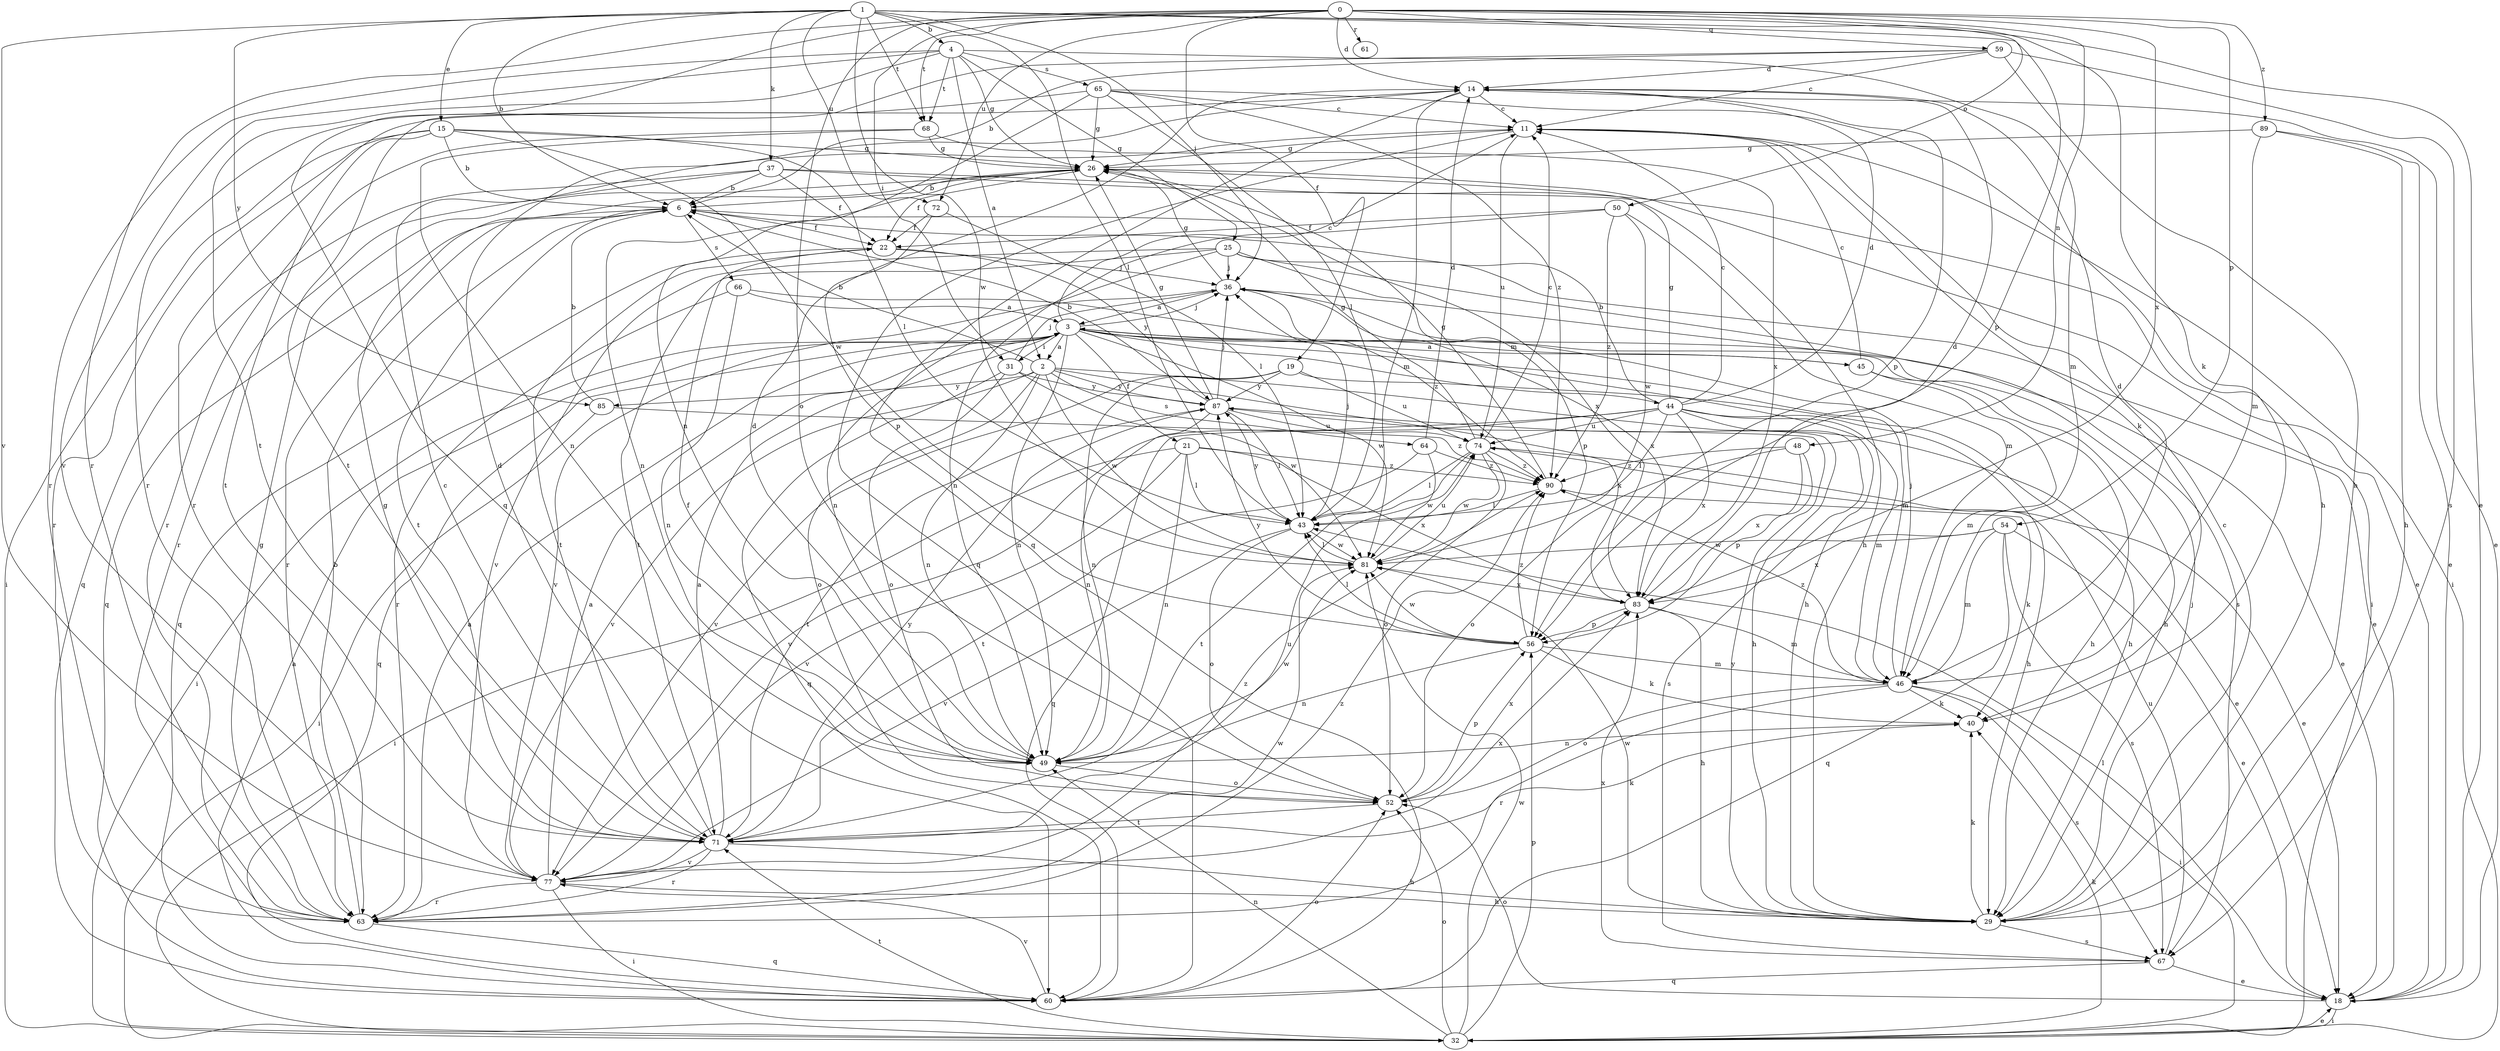 strict digraph  {
0;
1;
2;
3;
4;
6;
11;
14;
15;
18;
19;
21;
22;
25;
26;
29;
31;
32;
36;
37;
40;
43;
44;
45;
46;
48;
49;
50;
52;
54;
56;
59;
60;
61;
63;
64;
65;
66;
67;
68;
71;
72;
74;
77;
81;
83;
85;
87;
89;
90;
0 -> 14  [label=d];
0 -> 19  [label=f];
0 -> 31  [label=i];
0 -> 48  [label=n];
0 -> 50  [label=o];
0 -> 52  [label=o];
0 -> 54  [label=p];
0 -> 59  [label=q];
0 -> 60  [label=q];
0 -> 61  [label=r];
0 -> 63  [label=r];
0 -> 68  [label=t];
0 -> 72  [label=u];
0 -> 83  [label=x];
0 -> 89  [label=z];
1 -> 4  [label=b];
1 -> 6  [label=b];
1 -> 15  [label=e];
1 -> 18  [label=e];
1 -> 36  [label=j];
1 -> 37  [label=k];
1 -> 40  [label=k];
1 -> 43  [label=l];
1 -> 56  [label=p];
1 -> 68  [label=t];
1 -> 72  [label=u];
1 -> 77  [label=v];
1 -> 81  [label=w];
1 -> 85  [label=y];
2 -> 6  [label=b];
2 -> 29  [label=h];
2 -> 49  [label=n];
2 -> 52  [label=o];
2 -> 64  [label=s];
2 -> 77  [label=v];
2 -> 81  [label=w];
2 -> 83  [label=x];
2 -> 85  [label=y];
2 -> 87  [label=y];
3 -> 2  [label=a];
3 -> 11  [label=c];
3 -> 18  [label=e];
3 -> 21  [label=f];
3 -> 29  [label=h];
3 -> 31  [label=i];
3 -> 32  [label=i];
3 -> 36  [label=j];
3 -> 44  [label=m];
3 -> 45  [label=m];
3 -> 46  [label=m];
3 -> 49  [label=n];
3 -> 60  [label=q];
3 -> 81  [label=w];
4 -> 2  [label=a];
4 -> 25  [label=g];
4 -> 26  [label=g];
4 -> 46  [label=m];
4 -> 63  [label=r];
4 -> 65  [label=s];
4 -> 68  [label=t];
4 -> 71  [label=t];
4 -> 77  [label=v];
6 -> 22  [label=f];
6 -> 60  [label=q];
6 -> 63  [label=r];
6 -> 66  [label=s];
6 -> 71  [label=t];
6 -> 83  [label=x];
11 -> 26  [label=g];
11 -> 32  [label=i];
11 -> 40  [label=k];
11 -> 60  [label=q];
11 -> 74  [label=u];
14 -> 11  [label=c];
14 -> 18  [label=e];
14 -> 43  [label=l];
14 -> 56  [label=p];
14 -> 60  [label=q];
14 -> 63  [label=r];
15 -> 6  [label=b];
15 -> 26  [label=g];
15 -> 32  [label=i];
15 -> 43  [label=l];
15 -> 63  [label=r];
15 -> 71  [label=t];
15 -> 81  [label=w];
18 -> 32  [label=i];
18 -> 43  [label=l];
18 -> 52  [label=o];
19 -> 29  [label=h];
19 -> 49  [label=n];
19 -> 74  [label=u];
19 -> 77  [label=v];
19 -> 87  [label=y];
21 -> 32  [label=i];
21 -> 43  [label=l];
21 -> 49  [label=n];
21 -> 77  [label=v];
21 -> 83  [label=x];
21 -> 90  [label=z];
22 -> 36  [label=j];
22 -> 60  [label=q];
22 -> 71  [label=t];
22 -> 87  [label=y];
25 -> 18  [label=e];
25 -> 36  [label=j];
25 -> 49  [label=n];
25 -> 56  [label=p];
25 -> 67  [label=s];
25 -> 71  [label=t];
25 -> 77  [label=v];
26 -> 6  [label=b];
26 -> 22  [label=f];
26 -> 32  [label=i];
26 -> 49  [label=n];
29 -> 11  [label=c];
29 -> 36  [label=j];
29 -> 40  [label=k];
29 -> 67  [label=s];
29 -> 81  [label=w];
29 -> 87  [label=y];
31 -> 36  [label=j];
31 -> 52  [label=o];
31 -> 60  [label=q];
31 -> 81  [label=w];
31 -> 87  [label=y];
32 -> 18  [label=e];
32 -> 40  [label=k];
32 -> 49  [label=n];
32 -> 52  [label=o];
32 -> 56  [label=p];
32 -> 71  [label=t];
32 -> 81  [label=w];
36 -> 3  [label=a];
36 -> 26  [label=g];
36 -> 77  [label=v];
36 -> 83  [label=x];
36 -> 90  [label=z];
37 -> 6  [label=b];
37 -> 18  [label=e];
37 -> 22  [label=f];
37 -> 29  [label=h];
37 -> 60  [label=q];
37 -> 63  [label=r];
40 -> 49  [label=n];
43 -> 36  [label=j];
43 -> 52  [label=o];
43 -> 77  [label=v];
43 -> 81  [label=w];
43 -> 87  [label=y];
44 -> 6  [label=b];
44 -> 11  [label=c];
44 -> 14  [label=d];
44 -> 26  [label=g];
44 -> 29  [label=h];
44 -> 43  [label=l];
44 -> 46  [label=m];
44 -> 60  [label=q];
44 -> 67  [label=s];
44 -> 74  [label=u];
44 -> 77  [label=v];
44 -> 83  [label=x];
45 -> 3  [label=a];
45 -> 11  [label=c];
45 -> 29  [label=h];
45 -> 46  [label=m];
46 -> 14  [label=d];
46 -> 32  [label=i];
46 -> 36  [label=j];
46 -> 40  [label=k];
46 -> 52  [label=o];
46 -> 63  [label=r];
46 -> 67  [label=s];
46 -> 90  [label=z];
48 -> 52  [label=o];
48 -> 56  [label=p];
48 -> 83  [label=x];
48 -> 90  [label=z];
49 -> 14  [label=d];
49 -> 22  [label=f];
49 -> 52  [label=o];
49 -> 81  [label=w];
50 -> 22  [label=f];
50 -> 46  [label=m];
50 -> 49  [label=n];
50 -> 81  [label=w];
50 -> 90  [label=z];
52 -> 56  [label=p];
52 -> 71  [label=t];
52 -> 83  [label=x];
54 -> 18  [label=e];
54 -> 46  [label=m];
54 -> 60  [label=q];
54 -> 67  [label=s];
54 -> 81  [label=w];
54 -> 83  [label=x];
56 -> 40  [label=k];
56 -> 43  [label=l];
56 -> 46  [label=m];
56 -> 49  [label=n];
56 -> 81  [label=w];
56 -> 87  [label=y];
56 -> 90  [label=z];
59 -> 6  [label=b];
59 -> 11  [label=c];
59 -> 14  [label=d];
59 -> 29  [label=h];
59 -> 63  [label=r];
59 -> 67  [label=s];
60 -> 3  [label=a];
60 -> 52  [label=o];
60 -> 77  [label=v];
63 -> 3  [label=a];
63 -> 6  [label=b];
63 -> 26  [label=g];
63 -> 60  [label=q];
63 -> 81  [label=w];
63 -> 90  [label=z];
64 -> 14  [label=d];
64 -> 71  [label=t];
64 -> 81  [label=w];
64 -> 90  [label=z];
65 -> 11  [label=c];
65 -> 26  [label=g];
65 -> 29  [label=h];
65 -> 43  [label=l];
65 -> 49  [label=n];
65 -> 71  [label=t];
65 -> 90  [label=z];
66 -> 3  [label=a];
66 -> 29  [label=h];
66 -> 49  [label=n];
66 -> 63  [label=r];
67 -> 18  [label=e];
67 -> 60  [label=q];
67 -> 74  [label=u];
67 -> 83  [label=x];
68 -> 26  [label=g];
68 -> 49  [label=n];
68 -> 63  [label=r];
68 -> 83  [label=x];
71 -> 3  [label=a];
71 -> 11  [label=c];
71 -> 14  [label=d];
71 -> 26  [label=g];
71 -> 29  [label=h];
71 -> 40  [label=k];
71 -> 63  [label=r];
71 -> 74  [label=u];
71 -> 77  [label=v];
71 -> 87  [label=y];
72 -> 22  [label=f];
72 -> 43  [label=l];
72 -> 56  [label=p];
74 -> 11  [label=c];
74 -> 18  [label=e];
74 -> 26  [label=g];
74 -> 43  [label=l];
74 -> 52  [label=o];
74 -> 71  [label=t];
74 -> 81  [label=w];
74 -> 90  [label=z];
77 -> 3  [label=a];
77 -> 29  [label=h];
77 -> 32  [label=i];
77 -> 63  [label=r];
77 -> 83  [label=x];
77 -> 90  [label=z];
81 -> 43  [label=l];
81 -> 74  [label=u];
81 -> 83  [label=x];
83 -> 14  [label=d];
83 -> 29  [label=h];
83 -> 46  [label=m];
83 -> 56  [label=p];
85 -> 6  [label=b];
85 -> 32  [label=i];
85 -> 90  [label=z];
87 -> 6  [label=b];
87 -> 18  [label=e];
87 -> 26  [label=g];
87 -> 36  [label=j];
87 -> 43  [label=l];
87 -> 49  [label=n];
87 -> 71  [label=t];
87 -> 74  [label=u];
89 -> 18  [label=e];
89 -> 26  [label=g];
89 -> 29  [label=h];
89 -> 46  [label=m];
90 -> 26  [label=g];
90 -> 40  [label=k];
90 -> 43  [label=l];
}
